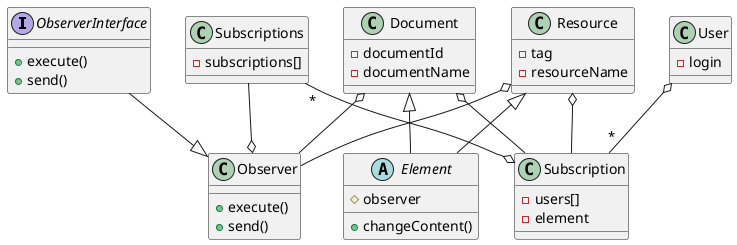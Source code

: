 @startuml
interface ObserverInterface {
    + execute()
    + send()
}
class Observer {
    + execute()
    + send()
}

class Subscription {
    - users[]
    - element
}

class Subscriptions {
    - subscriptions[]
}

class User {
    - login
}

abstract class Element {
    # observer
    + changeContent()
}

class Document {
    - documentId
    - documentName
}

class Resource {
    - tag
    - resourceName
}

Document <|-- Element
Resource <|-- Element
Document o-- Subscription
Resource o-- Subscription
User o--"*" Subscription
Resource o-- Observer
Document o-- Observer
ObserverInterface --|> Observer
Subscriptions "*"--o Subscription
Subscriptions --o Observer
@enduml
